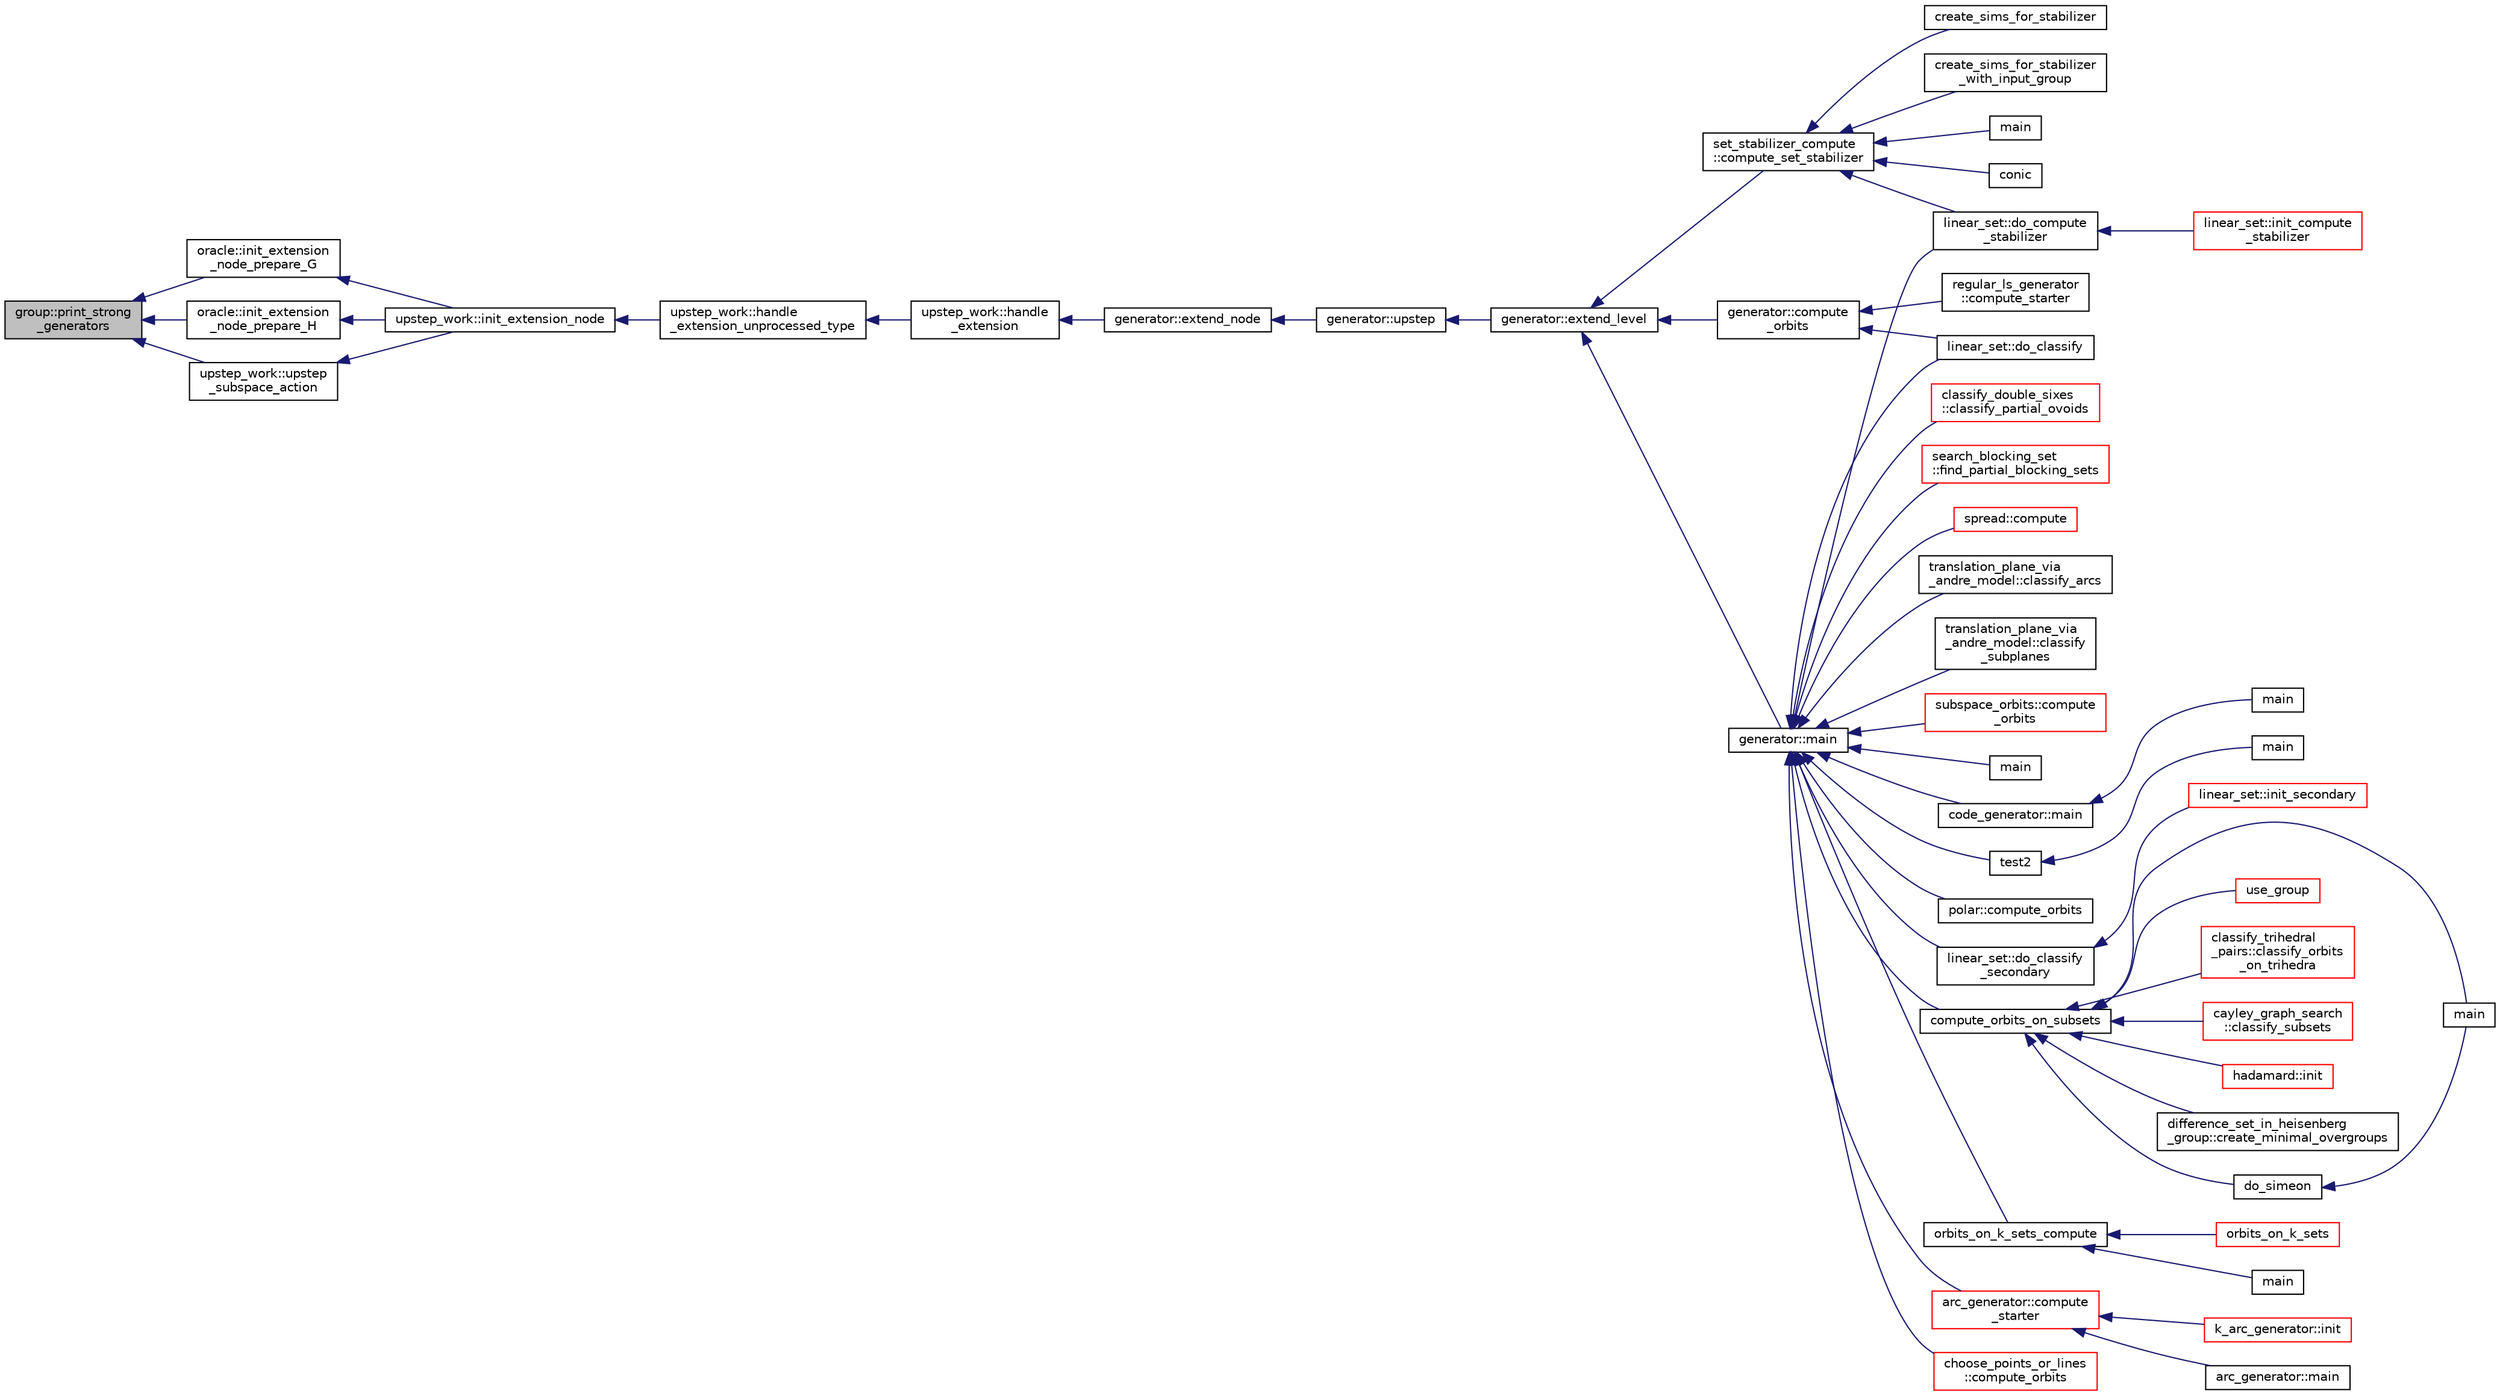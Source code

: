 digraph "group::print_strong_generators"
{
  edge [fontname="Helvetica",fontsize="10",labelfontname="Helvetica",labelfontsize="10"];
  node [fontname="Helvetica",fontsize="10",shape=record];
  rankdir="LR";
  Node1582 [label="group::print_strong\l_generators",height=0.2,width=0.4,color="black", fillcolor="grey75", style="filled", fontcolor="black"];
  Node1582 -> Node1583 [dir="back",color="midnightblue",fontsize="10",style="solid",fontname="Helvetica"];
  Node1583 [label="oracle::init_extension\l_node_prepare_G",height=0.2,width=0.4,color="black", fillcolor="white", style="filled",URL="$d7/da7/classoracle.html#afa9983d0c22028563d6a6b812c888b32"];
  Node1583 -> Node1584 [dir="back",color="midnightblue",fontsize="10",style="solid",fontname="Helvetica"];
  Node1584 [label="upstep_work::init_extension_node",height=0.2,width=0.4,color="black", fillcolor="white", style="filled",URL="$d2/dd6/classupstep__work.html#ad74931a4c6dc97102d405a755433297d"];
  Node1584 -> Node1585 [dir="back",color="midnightblue",fontsize="10",style="solid",fontname="Helvetica"];
  Node1585 [label="upstep_work::handle\l_extension_unprocessed_type",height=0.2,width=0.4,color="black", fillcolor="white", style="filled",URL="$d2/dd6/classupstep__work.html#a4687dfab87eb7d0646cb79008dd3d32d"];
  Node1585 -> Node1586 [dir="back",color="midnightblue",fontsize="10",style="solid",fontname="Helvetica"];
  Node1586 [label="upstep_work::handle\l_extension",height=0.2,width=0.4,color="black", fillcolor="white", style="filled",URL="$d2/dd6/classupstep__work.html#ad8ba22a74e9884f92e11340b24e6a6d6"];
  Node1586 -> Node1587 [dir="back",color="midnightblue",fontsize="10",style="solid",fontname="Helvetica"];
  Node1587 [label="generator::extend_node",height=0.2,width=0.4,color="black", fillcolor="white", style="filled",URL="$d7/d73/classgenerator.html#ac71fa071cf218f54cdd9306a541744ae"];
  Node1587 -> Node1588 [dir="back",color="midnightblue",fontsize="10",style="solid",fontname="Helvetica"];
  Node1588 [label="generator::upstep",height=0.2,width=0.4,color="black", fillcolor="white", style="filled",URL="$d7/d73/classgenerator.html#ae0f2cebdabc821837f633656d7b0fdfe"];
  Node1588 -> Node1589 [dir="back",color="midnightblue",fontsize="10",style="solid",fontname="Helvetica"];
  Node1589 [label="generator::extend_level",height=0.2,width=0.4,color="black", fillcolor="white", style="filled",URL="$d7/d73/classgenerator.html#a91b84d80ccec0cd2136bc221c30e0f8e"];
  Node1589 -> Node1590 [dir="back",color="midnightblue",fontsize="10",style="solid",fontname="Helvetica"];
  Node1590 [label="set_stabilizer_compute\l::compute_set_stabilizer",height=0.2,width=0.4,color="black", fillcolor="white", style="filled",URL="$d8/dc6/classset__stabilizer__compute.html#ad4f92074322e98c7cd0ed5d4f8486b76"];
  Node1590 -> Node1591 [dir="back",color="midnightblue",fontsize="10",style="solid",fontname="Helvetica"];
  Node1591 [label="main",height=0.2,width=0.4,color="black", fillcolor="white", style="filled",URL="$db/d67/test__hyperoval_8_c.html#a3c04138a5bfe5d72780bb7e82a18e627"];
  Node1590 -> Node1592 [dir="back",color="midnightblue",fontsize="10",style="solid",fontname="Helvetica"];
  Node1592 [label="conic",height=0.2,width=0.4,color="black", fillcolor="white", style="filled",URL="$d4/de8/conic_8_c.html#a96def9474b981a9d5831a9b48d85d652"];
  Node1590 -> Node1593 [dir="back",color="midnightblue",fontsize="10",style="solid",fontname="Helvetica"];
  Node1593 [label="linear_set::do_compute\l_stabilizer",height=0.2,width=0.4,color="black", fillcolor="white", style="filled",URL="$dd/d86/classlinear__set.html#ae8f58ded28fb5370f4459cca42b7463b"];
  Node1593 -> Node1594 [dir="back",color="midnightblue",fontsize="10",style="solid",fontname="Helvetica"];
  Node1594 [label="linear_set::init_compute\l_stabilizer",height=0.2,width=0.4,color="red", fillcolor="white", style="filled",URL="$dd/d86/classlinear__set.html#a0cc3eaec1896fdc977b62e94623b055b"];
  Node1590 -> Node1596 [dir="back",color="midnightblue",fontsize="10",style="solid",fontname="Helvetica"];
  Node1596 [label="create_sims_for_stabilizer",height=0.2,width=0.4,color="black", fillcolor="white", style="filled",URL="$d0/d76/tl__algebra__and__number__theory_8h.html#af2c67d225072549409be710ac3cd30f8"];
  Node1590 -> Node1597 [dir="back",color="midnightblue",fontsize="10",style="solid",fontname="Helvetica"];
  Node1597 [label="create_sims_for_stabilizer\l_with_input_group",height=0.2,width=0.4,color="black", fillcolor="white", style="filled",URL="$d0/d76/tl__algebra__and__number__theory_8h.html#af5482567a8d6ba5c2fe593bf6f7f9a0f"];
  Node1589 -> Node1598 [dir="back",color="midnightblue",fontsize="10",style="solid",fontname="Helvetica"];
  Node1598 [label="generator::compute\l_orbits",height=0.2,width=0.4,color="black", fillcolor="white", style="filled",URL="$d7/d73/classgenerator.html#a23989bc20ecaaed39c4119c758367f40"];
  Node1598 -> Node1599 [dir="back",color="midnightblue",fontsize="10",style="solid",fontname="Helvetica"];
  Node1599 [label="regular_ls_generator\l::compute_starter",height=0.2,width=0.4,color="black", fillcolor="white", style="filled",URL="$d2/dd8/classregular__ls__generator.html#aa38907741058694a73194b02ceb4a53d"];
  Node1598 -> Node1600 [dir="back",color="midnightblue",fontsize="10",style="solid",fontname="Helvetica"];
  Node1600 [label="linear_set::do_classify",height=0.2,width=0.4,color="black", fillcolor="white", style="filled",URL="$dd/d86/classlinear__set.html#a3eb2dbce7fa8b71901dfc12f288ddd0c"];
  Node1589 -> Node1601 [dir="back",color="midnightblue",fontsize="10",style="solid",fontname="Helvetica"];
  Node1601 [label="generator::main",height=0.2,width=0.4,color="black", fillcolor="white", style="filled",URL="$d7/d73/classgenerator.html#a01abff8e9f231bf0d82e2e8e0061f242"];
  Node1601 -> Node1602 [dir="back",color="midnightblue",fontsize="10",style="solid",fontname="Helvetica"];
  Node1602 [label="main",height=0.2,width=0.4,color="black", fillcolor="white", style="filled",URL="$d2/d11/codes_8h.html#a217dbf8b442f20279ea00b898af96f52"];
  Node1601 -> Node1603 [dir="back",color="midnightblue",fontsize="10",style="solid",fontname="Helvetica"];
  Node1603 [label="code_generator::main",height=0.2,width=0.4,color="black", fillcolor="white", style="filled",URL="$db/d37/classcode__generator.html#ab3cf3a306e4032c2b471ac95321c599f"];
  Node1603 -> Node1604 [dir="back",color="midnightblue",fontsize="10",style="solid",fontname="Helvetica"];
  Node1604 [label="main",height=0.2,width=0.4,color="black", fillcolor="white", style="filled",URL="$d4/d4f/codes_8_c.html#a217dbf8b442f20279ea00b898af96f52"];
  Node1601 -> Node1605 [dir="back",color="midnightblue",fontsize="10",style="solid",fontname="Helvetica"];
  Node1605 [label="test2",height=0.2,width=0.4,color="black", fillcolor="white", style="filled",URL="$d9/db0/factor__space_8_c.html#a39d73a812e5fd8f1bc111e948368cb10"];
  Node1605 -> Node1606 [dir="back",color="midnightblue",fontsize="10",style="solid",fontname="Helvetica"];
  Node1606 [label="main",height=0.2,width=0.4,color="black", fillcolor="white", style="filled",URL="$d9/db0/factor__space_8_c.html#a3c04138a5bfe5d72780bb7e82a18e627"];
  Node1601 -> Node1607 [dir="back",color="midnightblue",fontsize="10",style="solid",fontname="Helvetica"];
  Node1607 [label="polar::compute_orbits",height=0.2,width=0.4,color="black", fillcolor="white", style="filled",URL="$da/d1c/classpolar.html#ac4c3c4f95d14c74ff4a3ec3f3479a1da"];
  Node1601 -> Node1600 [dir="back",color="midnightblue",fontsize="10",style="solid",fontname="Helvetica"];
  Node1601 -> Node1608 [dir="back",color="midnightblue",fontsize="10",style="solid",fontname="Helvetica"];
  Node1608 [label="linear_set::do_classify\l_secondary",height=0.2,width=0.4,color="black", fillcolor="white", style="filled",URL="$dd/d86/classlinear__set.html#a47eb7f9995f3343abd3bdfbf9a9a9162"];
  Node1608 -> Node1609 [dir="back",color="midnightblue",fontsize="10",style="solid",fontname="Helvetica"];
  Node1609 [label="linear_set::init_secondary",height=0.2,width=0.4,color="red", fillcolor="white", style="filled",URL="$dd/d86/classlinear__set.html#a7bf8cd7805559b5762921687a7c1ed97"];
  Node1601 -> Node1593 [dir="back",color="midnightblue",fontsize="10",style="solid",fontname="Helvetica"];
  Node1601 -> Node1611 [dir="back",color="midnightblue",fontsize="10",style="solid",fontname="Helvetica"];
  Node1611 [label="compute_orbits_on_subsets",height=0.2,width=0.4,color="black", fillcolor="white", style="filled",URL="$d3/d35/snakes__and__ladders__global_8_c.html#af33697aede0480110b1227f727252637"];
  Node1611 -> Node1612 [dir="back",color="midnightblue",fontsize="10",style="solid",fontname="Helvetica"];
  Node1612 [label="cayley_graph_search\l::classify_subsets",height=0.2,width=0.4,color="red", fillcolor="white", style="filled",URL="$de/dae/classcayley__graph__search.html#a4cf8a90752e018a281481ac80ad52c4b"];
  Node1611 -> Node1615 [dir="back",color="midnightblue",fontsize="10",style="solid",fontname="Helvetica"];
  Node1615 [label="hadamard::init",height=0.2,width=0.4,color="red", fillcolor="white", style="filled",URL="$d7/dbb/classhadamard.html#a16af359850b8bdd0d2a73e260d496c33"];
  Node1611 -> Node1617 [dir="back",color="midnightblue",fontsize="10",style="solid",fontname="Helvetica"];
  Node1617 [label="difference_set_in_heisenberg\l_group::create_minimal_overgroups",height=0.2,width=0.4,color="black", fillcolor="white", style="filled",URL="$de/d8a/classdifference__set__in__heisenberg__group.html#a9bde5ad5da3ebaebf98fbfd3e8110b79"];
  Node1611 -> Node1618 [dir="back",color="midnightblue",fontsize="10",style="solid",fontname="Helvetica"];
  Node1618 [label="main",height=0.2,width=0.4,color="black", fillcolor="white", style="filled",URL="$d5/d13/simeon_8_c.html#ae66f6b31b5ad750f1fe042a706a4e3d4"];
  Node1611 -> Node1619 [dir="back",color="midnightblue",fontsize="10",style="solid",fontname="Helvetica"];
  Node1619 [label="do_simeon",height=0.2,width=0.4,color="black", fillcolor="white", style="filled",URL="$d5/d13/simeon_8_c.html#a36cf3f9cb484fa44da7a7dfcbe9385d0"];
  Node1619 -> Node1618 [dir="back",color="midnightblue",fontsize="10",style="solid",fontname="Helvetica"];
  Node1611 -> Node1620 [dir="back",color="midnightblue",fontsize="10",style="solid",fontname="Helvetica"];
  Node1620 [label="use_group",height=0.2,width=0.4,color="red", fillcolor="white", style="filled",URL="$d9/d9f/all__cliques_8_c.html#aba62531e97173264c39afe2c7857af31"];
  Node1611 -> Node1622 [dir="back",color="midnightblue",fontsize="10",style="solid",fontname="Helvetica"];
  Node1622 [label="classify_trihedral\l_pairs::classify_orbits\l_on_trihedra",height=0.2,width=0.4,color="red", fillcolor="white", style="filled",URL="$d1/d21/classclassify__trihedral__pairs.html#a99625621bfba4bb65b3d60304b306539"];
  Node1601 -> Node1629 [dir="back",color="midnightblue",fontsize="10",style="solid",fontname="Helvetica"];
  Node1629 [label="orbits_on_k_sets_compute",height=0.2,width=0.4,color="black", fillcolor="white", style="filled",URL="$d3/d35/snakes__and__ladders__global_8_c.html#a96743526b15703539d544499276aaa71"];
  Node1629 -> Node1630 [dir="back",color="midnightblue",fontsize="10",style="solid",fontname="Helvetica"];
  Node1630 [label="main",height=0.2,width=0.4,color="black", fillcolor="white", style="filled",URL="$d9/d5f/example__fano__plane_8_c.html#ae66f6b31b5ad750f1fe042a706a4e3d4"];
  Node1629 -> Node1631 [dir="back",color="midnightblue",fontsize="10",style="solid",fontname="Helvetica"];
  Node1631 [label="orbits_on_k_sets",height=0.2,width=0.4,color="red", fillcolor="white", style="filled",URL="$d3/d35/snakes__and__ladders__global_8_c.html#afe3d79116aa8b4d1a93d444a3a979b6e"];
  Node1601 -> Node1640 [dir="back",color="midnightblue",fontsize="10",style="solid",fontname="Helvetica"];
  Node1640 [label="arc_generator::compute\l_starter",height=0.2,width=0.4,color="red", fillcolor="white", style="filled",URL="$d4/d21/classarc__generator.html#aad1dcec3a1c302e743d574bd1ac857d9"];
  Node1640 -> Node1639 [dir="back",color="midnightblue",fontsize="10",style="solid",fontname="Helvetica"];
  Node1639 [label="arc_generator::main",height=0.2,width=0.4,color="black", fillcolor="white", style="filled",URL="$d4/d21/classarc__generator.html#ad80140b51b165dad1fe6ab232be7829a"];
  Node1640 -> Node1641 [dir="back",color="midnightblue",fontsize="10",style="solid",fontname="Helvetica"];
  Node1641 [label="k_arc_generator::init",height=0.2,width=0.4,color="red", fillcolor="white", style="filled",URL="$d6/dd8/classk__arc__generator.html#a6036d9f52ede9f8ca681505626b5361d"];
  Node1601 -> Node1645 [dir="back",color="midnightblue",fontsize="10",style="solid",fontname="Helvetica"];
  Node1645 [label="choose_points_or_lines\l::compute_orbits",height=0.2,width=0.4,color="red", fillcolor="white", style="filled",URL="$d6/d75/classchoose__points__or__lines.html#adc353e2d41dc8a39563322c8cdd85f61"];
  Node1601 -> Node1647 [dir="back",color="midnightblue",fontsize="10",style="solid",fontname="Helvetica"];
  Node1647 [label="classify_double_sixes\l::classify_partial_ovoids",height=0.2,width=0.4,color="red", fillcolor="white", style="filled",URL="$dd/d23/classclassify__double__sixes.html#a2253fca143a0e8a3e39655eb05668ae9"];
  Node1601 -> Node1649 [dir="back",color="midnightblue",fontsize="10",style="solid",fontname="Helvetica"];
  Node1649 [label="search_blocking_set\l::find_partial_blocking_sets",height=0.2,width=0.4,color="red", fillcolor="white", style="filled",URL="$dc/d36/classsearch__blocking__set.html#ad3fdb3d356db75a02c406bc9d4e9e9b6"];
  Node1601 -> Node1651 [dir="back",color="midnightblue",fontsize="10",style="solid",fontname="Helvetica"];
  Node1651 [label="spread::compute",height=0.2,width=0.4,color="red", fillcolor="white", style="filled",URL="$da/dc1/classspread.html#a9674466d3e03b8dad79882299c638a21"];
  Node1601 -> Node1653 [dir="back",color="midnightblue",fontsize="10",style="solid",fontname="Helvetica"];
  Node1653 [label="translation_plane_via\l_andre_model::classify_arcs",height=0.2,width=0.4,color="black", fillcolor="white", style="filled",URL="$d1/dcc/classtranslation__plane__via__andre__model.html#ac8f002e812a8b152d41e806688601c5e"];
  Node1601 -> Node1654 [dir="back",color="midnightblue",fontsize="10",style="solid",fontname="Helvetica"];
  Node1654 [label="translation_plane_via\l_andre_model::classify\l_subplanes",height=0.2,width=0.4,color="black", fillcolor="white", style="filled",URL="$d1/dcc/classtranslation__plane__via__andre__model.html#a794fefa95f0a7f7b887133375988ee55"];
  Node1601 -> Node1655 [dir="back",color="midnightblue",fontsize="10",style="solid",fontname="Helvetica"];
  Node1655 [label="subspace_orbits::compute\l_orbits",height=0.2,width=0.4,color="red", fillcolor="white", style="filled",URL="$d2/d9f/classsubspace__orbits.html#a2778f8d49cde1675de1ef6acfe180b63"];
  Node1582 -> Node1657 [dir="back",color="midnightblue",fontsize="10",style="solid",fontname="Helvetica"];
  Node1657 [label="oracle::init_extension\l_node_prepare_H",height=0.2,width=0.4,color="black", fillcolor="white", style="filled",URL="$d7/da7/classoracle.html#a6a121e9674bbd011685430a95dbc1b77"];
  Node1657 -> Node1584 [dir="back",color="midnightblue",fontsize="10",style="solid",fontname="Helvetica"];
  Node1582 -> Node1658 [dir="back",color="midnightblue",fontsize="10",style="solid",fontname="Helvetica"];
  Node1658 [label="upstep_work::upstep\l_subspace_action",height=0.2,width=0.4,color="black", fillcolor="white", style="filled",URL="$d2/dd6/classupstep__work.html#afd45c862c93f460a2e523f074d024529"];
  Node1658 -> Node1584 [dir="back",color="midnightblue",fontsize="10",style="solid",fontname="Helvetica"];
}

